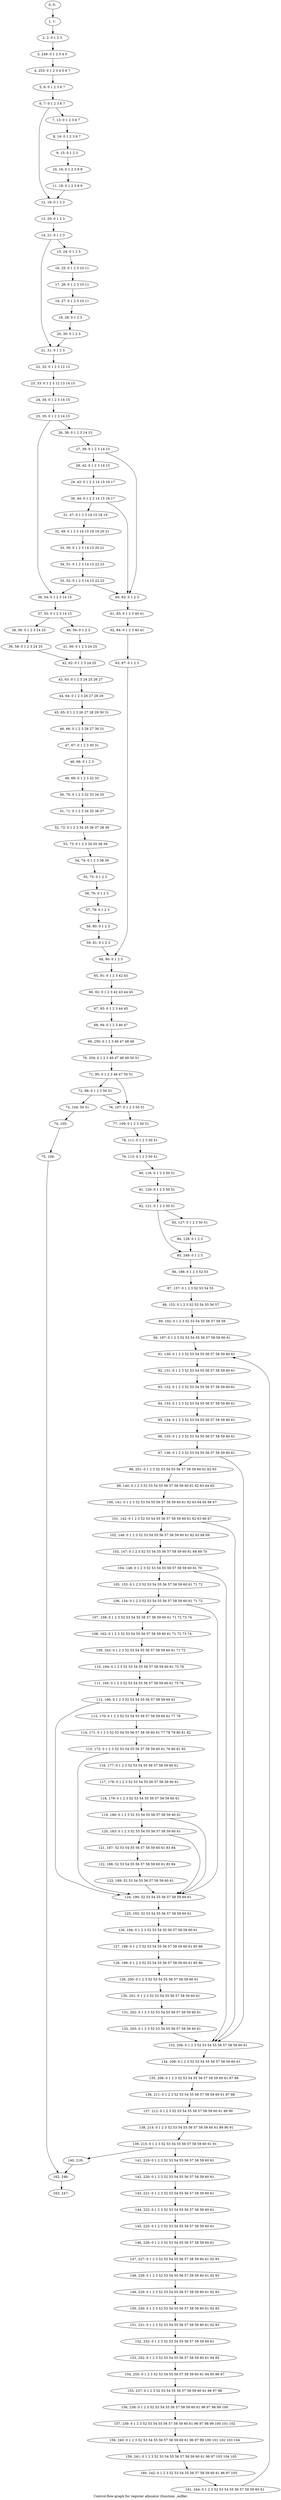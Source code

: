 digraph G {
graph [label="Control-flow-graph for register allocator (function _exfile)"]
0[label="0, 0: "];
1[label="1, 1: "];
2[label="2, 2: 0 1 2 3 "];
3[label="3, 249: 0 1 2 3 4 5 "];
4[label="4, 253: 0 1 2 3 4 5 6 7 "];
5[label="5, 6: 0 1 2 3 6 7 "];
6[label="6, 7: 0 1 2 3 6 7 "];
7[label="7, 13: 0 1 2 3 6 7 "];
8[label="8, 14: 0 1 2 3 6 7 "];
9[label="9, 15: 0 1 2 3 "];
10[label="10, 16: 0 1 2 3 8 9 "];
11[label="11, 18: 0 1 2 3 8 9 "];
12[label="12, 19: 0 1 2 3 "];
13[label="13, 20: 0 1 2 3 "];
14[label="14, 21: 0 1 2 3 "];
15[label="15, 24: 0 1 2 3 "];
16[label="16, 25: 0 1 2 3 10 11 "];
17[label="17, 26: 0 1 2 3 10 11 "];
18[label="18, 27: 0 1 2 3 10 11 "];
19[label="19, 28: 0 1 2 3 "];
20[label="20, 30: 0 1 2 3 "];
21[label="21, 31: 0 1 2 3 "];
22[label="22, 32: 0 1 2 3 12 13 "];
23[label="23, 33: 0 1 2 3 12 13 14 15 "];
24[label="24, 34: 0 1 2 3 14 15 "];
25[label="25, 35: 0 1 2 3 14 15 "];
26[label="26, 38: 0 1 2 3 14 15 "];
27[label="27, 39: 0 1 2 3 14 15 "];
28[label="28, 42: 0 1 2 3 14 15 "];
29[label="29, 43: 0 1 2 3 14 15 16 17 "];
30[label="30, 44: 0 1 2 3 14 15 16 17 "];
31[label="31, 47: 0 1 2 3 14 15 18 19 "];
32[label="32, 49: 0 1 2 3 14 15 18 19 20 21 "];
33[label="33, 50: 0 1 2 3 14 15 20 21 "];
34[label="34, 51: 0 1 2 3 14 15 22 23 "];
35[label="35, 52: 0 1 2 3 14 15 22 23 "];
36[label="36, 54: 0 1 2 3 14 15 "];
37[label="37, 55: 0 1 2 3 14 15 "];
38[label="38, 56: 0 1 2 3 24 25 "];
39[label="39, 58: 0 1 2 3 24 25 "];
40[label="40, 59: 0 1 2 3 "];
41[label="41, 60: 0 1 2 3 24 25 "];
42[label="42, 62: 0 1 2 3 24 25 "];
43[label="43, 63: 0 1 2 3 24 25 26 27 "];
44[label="44, 64: 0 1 2 3 26 27 28 29 "];
45[label="45, 65: 0 1 2 3 26 27 28 29 30 31 "];
46[label="46, 66: 0 1 2 3 26 27 30 31 "];
47[label="47, 67: 0 1 2 3 30 31 "];
48[label="48, 68: 0 1 2 3 "];
49[label="49, 69: 0 1 2 3 32 33 "];
50[label="50, 70: 0 1 2 3 32 33 34 35 "];
51[label="51, 71: 0 1 2 3 34 35 36 37 "];
52[label="52, 72: 0 1 2 3 34 35 36 37 38 39 "];
53[label="53, 73: 0 1 2 3 34 35 38 39 "];
54[label="54, 74: 0 1 2 3 38 39 "];
55[label="55, 75: 0 1 2 3 "];
56[label="56, 76: 0 1 2 3 "];
57[label="57, 79: 0 1 2 3 "];
58[label="58, 80: 0 1 2 3 "];
59[label="59, 81: 0 1 2 3 "];
60[label="60, 82: 0 1 2 3 "];
61[label="61, 83: 0 1 2 3 40 41 "];
62[label="62, 84: 0 1 2 3 40 41 "];
63[label="63, 87: 0 1 2 3 "];
64[label="64, 90: 0 1 2 3 "];
65[label="65, 91: 0 1 2 3 42 43 "];
66[label="66, 92: 0 1 2 3 42 43 44 45 "];
67[label="67, 93: 0 1 2 3 44 45 "];
68[label="68, 94: 0 1 2 3 46 47 "];
69[label="69, 250: 0 1 2 3 46 47 48 49 "];
70[label="70, 254: 0 1 2 3 46 47 48 49 50 51 "];
71[label="71, 95: 0 1 2 3 46 47 50 51 "];
72[label="72, 98: 0 1 2 3 50 51 "];
73[label="73, 104: 50 51 "];
74[label="74, 105: "];
75[label="75, 106: "];
76[label="76, 107: 0 1 2 3 50 51 "];
77[label="77, 109: 0 1 2 3 50 51 "];
78[label="78, 111: 0 1 2 3 50 51 "];
79[label="79, 113: 0 1 2 3 50 51 "];
80[label="80, 116: 0 1 2 3 50 51 "];
81[label="81, 120: 0 1 2 3 50 51 "];
82[label="82, 121: 0 1 2 3 50 51 "];
83[label="83, 127: 0 1 2 3 50 51 "];
84[label="84, 128: 0 1 2 3 "];
85[label="85, 248: 0 1 2 3 "];
86[label="86, 186: 0 1 2 3 52 53 "];
87[label="87, 157: 0 1 2 3 52 53 54 55 "];
88[label="88, 152: 0 1 2 3 52 53 54 55 56 57 "];
89[label="89, 192: 0 1 2 3 52 53 54 55 56 57 58 59 "];
90[label="90, 197: 0 1 2 3 52 53 54 55 56 57 58 59 60 61 "];
91[label="91, 130: 0 1 2 3 52 53 54 55 56 57 58 59 60 61 "];
92[label="92, 131: 0 1 2 3 52 53 54 55 56 57 58 59 60 61 "];
93[label="93, 132: 0 1 2 3 52 53 54 55 56 57 58 59 60 61 "];
94[label="94, 133: 0 1 2 3 52 53 54 55 56 57 58 59 60 61 "];
95[label="95, 134: 0 1 2 3 52 53 54 55 56 57 58 59 60 61 "];
96[label="96, 135: 0 1 2 3 52 53 54 55 56 57 58 59 60 61 "];
97[label="97, 136: 0 1 2 3 52 53 54 55 56 57 58 59 60 61 "];
98[label="98, 251: 0 1 2 3 52 53 54 55 56 57 58 59 60 61 62 63 "];
99[label="99, 140: 0 1 2 3 52 53 54 55 56 57 58 59 60 61 62 63 64 65 "];
100[label="100, 141: 0 1 2 3 52 53 54 55 56 57 58 59 60 61 62 63 64 65 66 67 "];
101[label="101, 142: 0 1 2 3 52 53 54 55 56 57 58 59 60 61 62 63 66 67 "];
102[label="102, 146: 0 1 2 3 52 53 54 55 56 57 58 59 60 61 62 63 68 69 "];
103[label="103, 147: 0 1 2 3 52 53 54 55 56 57 58 59 60 61 68 69 70 "];
104[label="104, 148: 0 1 2 3 52 53 54 55 56 57 58 59 60 61 70 "];
105[label="105, 153: 0 1 2 3 52 53 54 55 56 57 58 59 60 61 71 72 "];
106[label="106, 154: 0 1 2 3 52 53 54 55 56 57 58 59 60 61 71 72 "];
107[label="107, 158: 0 1 2 3 52 53 54 55 56 57 58 59 60 61 71 72 73 74 "];
108[label="108, 162: 0 1 2 3 52 53 54 55 56 57 58 59 60 61 71 72 73 74 "];
109[label="109, 163: 0 1 2 3 52 53 54 55 56 57 58 59 60 61 71 72 "];
110[label="110, 164: 0 1 2 3 52 53 54 55 56 57 58 59 60 61 75 76 "];
111[label="111, 165: 0 1 2 3 52 53 54 55 56 57 58 59 60 61 75 76 "];
112[label="112, 166: 0 1 2 3 52 53 54 55 56 57 58 59 60 61 "];
113[label="113, 170: 0 1 2 3 52 53 54 55 56 57 58 59 60 61 77 78 "];
114[label="114, 171: 0 1 2 3 52 53 54 55 56 57 58 59 60 61 77 78 79 80 81 82 "];
115[label="115, 172: 0 1 2 3 52 53 54 55 56 57 58 59 60 61 79 80 81 82 "];
116[label="116, 177: 0 1 2 3 52 53 54 55 56 57 58 59 60 61 "];
117[label="117, 178: 0 1 2 3 52 53 54 55 56 57 58 59 60 61 "];
118[label="118, 179: 0 1 2 3 52 53 54 55 56 57 58 59 60 61 "];
119[label="119, 180: 0 1 2 3 52 53 54 55 56 57 58 59 60 61 "];
120[label="120, 183: 0 1 2 3 52 53 54 55 56 57 58 59 60 61 "];
121[label="121, 187: 52 53 54 55 56 57 58 59 60 61 83 84 "];
122[label="122, 188: 52 53 54 55 56 57 58 59 60 61 83 84 "];
123[label="123, 189: 52 53 54 55 56 57 58 59 60 61 "];
124[label="124, 190: 52 53 54 55 56 57 58 59 60 61 "];
125[label="125, 193: 52 53 54 55 56 57 58 59 60 61 "];
126[label="126, 194: 0 1 2 3 52 53 54 55 56 57 58 59 60 61 "];
127[label="127, 198: 0 1 2 3 52 53 54 55 56 57 58 59 60 61 85 86 "];
128[label="128, 199: 0 1 2 3 52 53 54 55 56 57 58 59 60 61 85 86 "];
129[label="129, 200: 0 1 2 3 52 53 54 55 56 57 58 59 60 61 "];
130[label="130, 201: 0 1 2 3 52 53 54 55 56 57 58 59 60 61 "];
131[label="131, 202: 0 1 2 3 52 53 54 55 56 57 58 59 60 61 "];
132[label="132, 203: 0 1 2 3 52 53 54 55 56 57 58 59 60 61 "];
133[label="133, 206: 0 1 2 3 52 53 54 55 56 57 58 59 60 61 "];
134[label="134, 208: 0 1 2 3 52 53 54 55 56 57 58 59 60 61 "];
135[label="135, 209: 0 1 2 3 52 53 54 55 56 57 58 59 60 61 87 88 "];
136[label="136, 211: 0 1 2 3 52 53 54 55 56 57 58 59 60 61 87 88 "];
137[label="137, 212: 0 1 2 3 52 53 54 55 56 57 58 59 60 61 89 90 "];
138[label="138, 214: 0 1 2 3 52 53 54 55 56 57 58 59 60 61 89 90 91 "];
139[label="139, 215: 0 1 2 3 52 53 54 55 56 57 58 59 60 61 91 "];
140[label="140, 218: "];
141[label="141, 219: 0 1 2 3 52 53 54 55 56 57 58 59 60 61 "];
142[label="142, 220: 0 1 2 3 52 53 54 55 56 57 58 59 60 61 "];
143[label="143, 221: 0 1 2 3 52 53 54 55 56 57 58 59 60 61 "];
144[label="144, 222: 0 1 2 3 52 53 54 55 56 57 58 59 60 61 "];
145[label="145, 225: 0 1 2 3 52 53 54 55 56 57 58 59 60 61 "];
146[label="146, 226: 0 1 2 3 52 53 54 55 56 57 58 59 60 61 "];
147[label="147, 227: 0 1 2 3 52 53 54 55 56 57 58 59 60 61 92 93 "];
148[label="148, 228: 0 1 2 3 52 53 54 55 56 57 58 59 60 61 92 93 "];
149[label="149, 229: 0 1 2 3 52 53 54 55 56 57 58 59 60 61 92 93 "];
150[label="150, 230: 0 1 2 3 52 53 54 55 56 57 58 59 60 61 92 93 "];
151[label="151, 231: 0 1 2 3 52 53 54 55 56 57 58 59 60 61 92 93 "];
152[label="152, 232: 0 1 2 3 52 53 54 55 56 57 58 59 60 61 "];
153[label="153, 252: 0 1 2 3 52 53 54 55 56 57 58 59 60 61 94 95 "];
154[label="154, 255: 0 1 2 3 52 53 54 55 56 57 58 59 60 61 94 95 96 97 "];
155[label="155, 237: 0 1 2 3 52 53 54 55 56 57 58 59 60 61 96 97 98 "];
156[label="156, 238: 0 1 2 3 52 53 54 55 56 57 58 59 60 61 96 97 98 99 100 "];
157[label="157, 239: 0 1 2 3 52 53 54 55 56 57 58 59 60 61 96 97 98 99 100 101 102 "];
158[label="158, 240: 0 1 2 3 52 53 54 55 56 57 58 59 60 61 96 97 99 100 101 102 103 104 "];
159[label="159, 241: 0 1 2 3 52 53 54 55 56 57 58 59 60 61 96 97 103 104 105 "];
160[label="160, 242: 0 1 2 3 52 53 54 55 56 57 58 59 60 61 96 97 105 "];
161[label="161, 244: 0 1 2 3 52 53 54 55 56 57 58 59 60 61 "];
162[label="162, 246: "];
163[label="163, 247: "];
0->1 ;
1->2 ;
2->3 ;
3->4 ;
4->5 ;
5->6 ;
6->7 ;
6->12 ;
7->8 ;
8->9 ;
9->10 ;
10->11 ;
11->12 ;
12->13 ;
13->14 ;
14->15 ;
14->21 ;
15->16 ;
16->17 ;
17->18 ;
18->19 ;
19->20 ;
20->21 ;
21->22 ;
22->23 ;
23->24 ;
24->25 ;
25->26 ;
25->36 ;
26->27 ;
27->28 ;
27->60 ;
28->29 ;
29->30 ;
30->31 ;
30->60 ;
31->32 ;
32->33 ;
33->34 ;
34->35 ;
35->36 ;
35->60 ;
36->37 ;
37->38 ;
37->40 ;
38->39 ;
39->42 ;
40->41 ;
41->42 ;
42->43 ;
43->44 ;
44->45 ;
45->46 ;
46->47 ;
47->48 ;
48->49 ;
49->50 ;
50->51 ;
51->52 ;
52->53 ;
53->54 ;
54->55 ;
55->56 ;
56->57 ;
57->58 ;
58->59 ;
59->64 ;
60->61 ;
61->62 ;
62->63 ;
63->64 ;
64->65 ;
65->66 ;
66->67 ;
67->68 ;
68->69 ;
69->70 ;
70->71 ;
71->72 ;
71->76 ;
72->73 ;
72->76 ;
73->74 ;
74->75 ;
75->162 ;
76->77 ;
77->78 ;
78->79 ;
79->80 ;
80->81 ;
81->82 ;
82->83 ;
82->85 ;
83->84 ;
84->85 ;
85->86 ;
86->87 ;
87->88 ;
88->89 ;
89->90 ;
90->91 ;
91->92 ;
92->93 ;
93->94 ;
94->95 ;
95->96 ;
96->97 ;
97->98 ;
97->133 ;
98->99 ;
99->100 ;
100->101 ;
101->102 ;
101->133 ;
102->103 ;
103->104 ;
104->105 ;
104->133 ;
105->106 ;
106->107 ;
106->124 ;
107->108 ;
108->109 ;
109->110 ;
110->111 ;
111->112 ;
112->113 ;
112->124 ;
113->114 ;
114->115 ;
115->116 ;
115->124 ;
116->117 ;
117->118 ;
118->119 ;
119->120 ;
119->124 ;
120->121 ;
120->124 ;
121->122 ;
122->123 ;
123->124 ;
124->125 ;
125->126 ;
126->127 ;
127->128 ;
128->129 ;
129->130 ;
130->131 ;
131->132 ;
132->133 ;
133->134 ;
134->135 ;
135->136 ;
136->137 ;
137->138 ;
138->139 ;
139->140 ;
139->141 ;
140->162 ;
141->142 ;
142->143 ;
143->144 ;
144->145 ;
145->146 ;
146->147 ;
147->148 ;
148->149 ;
149->150 ;
150->151 ;
151->152 ;
152->153 ;
153->154 ;
154->155 ;
155->156 ;
156->157 ;
157->158 ;
158->159 ;
159->160 ;
160->161 ;
161->91 ;
162->163 ;
}
